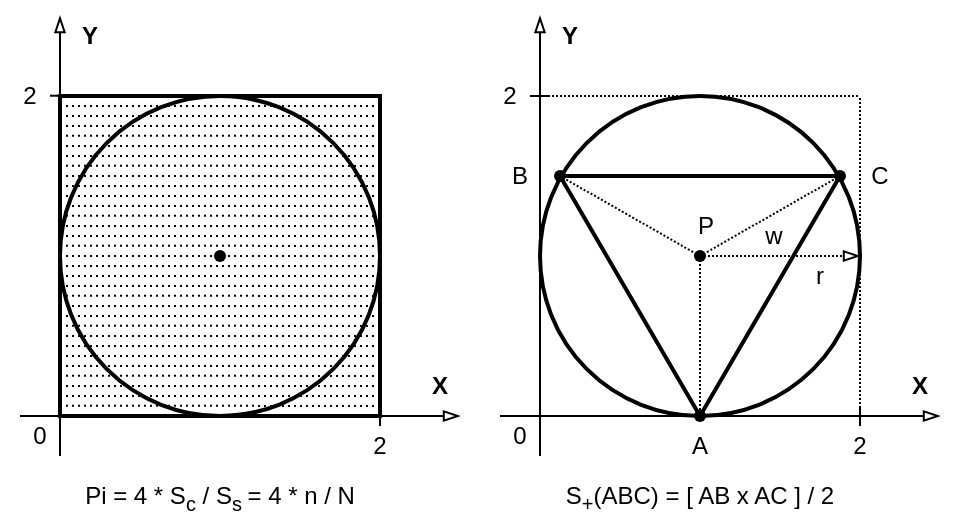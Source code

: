 <mxfile version="26.1.0">
  <diagram name="Страница — 1" id="deotx7ExplQCpLuPv1hL">
    <mxGraphModel dx="547" dy="315" grid="1" gridSize="10" guides="1" tooltips="1" connect="1" arrows="1" fold="1" page="1" pageScale="1" pageWidth="827" pageHeight="1169" math="0" shadow="0">
      <root>
        <mxCell id="0" />
        <mxCell id="1" parent="0" />
        <mxCell id="Gl3N7lxEiyudvLg4cZRY-1" value="" style="triangle;whiteSpace=wrap;html=1;fillColor=none;direction=south;strokeWidth=2;fontFamily=Helvetica;" parent="1" vertex="1">
          <mxGeometry x="290" y="280" width="140" height="120" as="geometry" />
        </mxCell>
        <mxCell id="2nEr929HTykQZK3qHJsT-62" value="" style="ellipse;whiteSpace=wrap;html=1;aspect=fixed;fillColor=none;strokeWidth=2;fontFamily=Helvetica;" parent="1" vertex="1">
          <mxGeometry x="280" y="240" width="160" height="160" as="geometry" />
        </mxCell>
        <mxCell id="2nEr929HTykQZK3qHJsT-6" value="" style="whiteSpace=wrap;html=1;aspect=fixed;fillColor=none;strokeWidth=2;fontFamily=Helvetica;" parent="1" vertex="1">
          <mxGeometry x="40" y="240" width="160" height="160" as="geometry" />
        </mxCell>
        <mxCell id="2nEr929HTykQZK3qHJsT-1" value="" style="endArrow=blockThin;html=1;rounded=0;endFill=0;strokeWidth=1;fontFamily=Helvetica;" parent="1" edge="1">
          <mxGeometry width="50" height="50" relative="1" as="geometry">
            <mxPoint x="40" y="420" as="sourcePoint" />
            <mxPoint x="40" y="200" as="targetPoint" />
          </mxGeometry>
        </mxCell>
        <mxCell id="2nEr929HTykQZK3qHJsT-2" value="" style="endArrow=blockThin;html=1;rounded=0;endFill=0;strokeWidth=1;fontFamily=Helvetica;" parent="1" edge="1">
          <mxGeometry width="50" height="50" relative="1" as="geometry">
            <mxPoint x="20" y="400" as="sourcePoint" />
            <mxPoint x="240" y="400" as="targetPoint" />
          </mxGeometry>
        </mxCell>
        <mxCell id="2nEr929HTykQZK3qHJsT-5" value="" style="ellipse;whiteSpace=wrap;html=1;aspect=fixed;fillColor=none;strokeWidth=2;fontFamily=Helvetica;" parent="1" vertex="1">
          <mxGeometry x="40" y="240" width="160" height="160" as="geometry" />
        </mxCell>
        <mxCell id="2nEr929HTykQZK3qHJsT-43" value="" style="endArrow=none;dashed=1;html=1;dashPattern=1 2;strokeWidth=1;rounded=0;fontFamily=Helvetica;" parent="1" edge="1">
          <mxGeometry width="50" height="50" relative="1" as="geometry">
            <mxPoint x="40" y="390" as="sourcePoint" />
            <mxPoint x="200" y="390" as="targetPoint" />
          </mxGeometry>
        </mxCell>
        <mxCell id="2nEr929HTykQZK3qHJsT-46" value="" style="endArrow=none;dashed=1;html=1;dashPattern=1 2;strokeWidth=1;rounded=0;fontFamily=Helvetica;" parent="1" edge="1">
          <mxGeometry width="50" height="50" relative="1" as="geometry">
            <mxPoint x="40" y="394.84" as="sourcePoint" />
            <mxPoint x="200" y="395" as="targetPoint" />
          </mxGeometry>
        </mxCell>
        <mxCell id="2nEr929HTykQZK3qHJsT-55" value="&lt;b&gt;X&lt;/b&gt;" style="text;html=1;align=center;verticalAlign=middle;whiteSpace=wrap;rounded=0;fontFamily=Helvetica;" parent="1" vertex="1">
          <mxGeometry x="220" y="370" width="20" height="30" as="geometry" />
        </mxCell>
        <mxCell id="2nEr929HTykQZK3qHJsT-56" value="&lt;font&gt;&lt;b&gt;Y&lt;/b&gt;&lt;/font&gt;" style="text;html=1;align=center;verticalAlign=middle;whiteSpace=wrap;rounded=0;fontFamily=Helvetica;" parent="1" vertex="1">
          <mxGeometry x="40" y="200" width="30" height="20" as="geometry" />
        </mxCell>
        <mxCell id="2nEr929HTykQZK3qHJsT-57" value="Pi = 4 * S&lt;sub style=&quot;&quot;&gt;c&lt;/sub&gt;&amp;nbsp;/ S&lt;sub style=&quot;&quot;&gt;s&amp;nbsp;&lt;/sub&gt;= 4 * n / N" style="text;html=1;align=center;verticalAlign=middle;whiteSpace=wrap;rounded=0;fontFamily=Helvetica;" parent="1" vertex="1">
          <mxGeometry x="20" y="431" width="200" height="20" as="geometry" />
        </mxCell>
        <mxCell id="2nEr929HTykQZK3qHJsT-58" value="" style="endArrow=blockThin;html=1;rounded=0;endFill=0;strokeWidth=1;exitX=1;exitY=1;exitDx=0;exitDy=0;fontFamily=Helvetica;" parent="1" source="2nEr929HTykQZK3qHJsT-69" edge="1">
          <mxGeometry width="50" height="50" relative="1" as="geometry">
            <mxPoint x="280" y="400" as="sourcePoint" />
            <mxPoint x="280" y="200" as="targetPoint" />
          </mxGeometry>
        </mxCell>
        <mxCell id="2nEr929HTykQZK3qHJsT-59" value="&lt;font&gt;&lt;b&gt;Y&lt;/b&gt;&lt;/font&gt;" style="text;html=1;align=center;verticalAlign=middle;whiteSpace=wrap;rounded=0;fontFamily=Helvetica;" parent="1" vertex="1">
          <mxGeometry x="280" y="200" width="30" height="20" as="geometry" />
        </mxCell>
        <mxCell id="2nEr929HTykQZK3qHJsT-60" value="" style="endArrow=blockThin;html=1;rounded=0;endFill=0;strokeWidth=1;exitX=0;exitY=0;exitDx=0;exitDy=0;fontFamily=Helvetica;" parent="1" source="2nEr929HTykQZK3qHJsT-69" edge="1">
          <mxGeometry width="50" height="50" relative="1" as="geometry">
            <mxPoint x="280" y="400" as="sourcePoint" />
            <mxPoint x="480" y="400" as="targetPoint" />
          </mxGeometry>
        </mxCell>
        <mxCell id="2nEr929HTykQZK3qHJsT-61" value="&lt;font&gt;&lt;b&gt;X&lt;/b&gt;&lt;/font&gt;" style="text;html=1;align=center;verticalAlign=middle;whiteSpace=wrap;rounded=0;fontFamily=Helvetica;" parent="1" vertex="1">
          <mxGeometry x="460" y="370" width="20" height="30" as="geometry" />
        </mxCell>
        <mxCell id="2nEr929HTykQZK3qHJsT-66" value="&lt;font&gt;P&lt;/font&gt;" style="text;html=1;align=center;verticalAlign=middle;whiteSpace=wrap;rounded=0;fontFamily=Helvetica;" parent="1" vertex="1">
          <mxGeometry x="353" y="290" width="20" height="30" as="geometry" />
        </mxCell>
        <mxCell id="2nEr929HTykQZK3qHJsT-67" value="&lt;font&gt;2&lt;/font&gt;" style="text;html=1;align=center;verticalAlign=middle;whiteSpace=wrap;rounded=0;fontFamily=Helvetica;" parent="1" vertex="1">
          <mxGeometry x="430" y="400" width="20" height="30" as="geometry" />
        </mxCell>
        <mxCell id="2nEr929HTykQZK3qHJsT-68" value="&lt;font&gt;2&lt;/font&gt;" style="text;html=1;align=center;verticalAlign=middle;whiteSpace=wrap;rounded=0;fontFamily=Helvetica;" parent="1" vertex="1">
          <mxGeometry x="250" y="230" width="30" height="20" as="geometry" />
        </mxCell>
        <mxCell id="2nEr929HTykQZK3qHJsT-69" value="&lt;font&gt;0&lt;/font&gt;" style="text;html=1;align=center;verticalAlign=middle;whiteSpace=wrap;rounded=0;fontFamily=Helvetica;" parent="1" vertex="1">
          <mxGeometry x="260" y="400" width="20" height="20" as="geometry" />
        </mxCell>
        <mxCell id="2nEr929HTykQZK3qHJsT-70" value="&lt;font&gt;0&lt;/font&gt;" style="text;html=1;align=center;verticalAlign=middle;whiteSpace=wrap;rounded=0;fontFamily=Helvetica;" parent="1" vertex="1">
          <mxGeometry x="20" y="400" width="20" height="20" as="geometry" />
        </mxCell>
        <mxCell id="2nEr929HTykQZK3qHJsT-71" value="&lt;font&gt;2&lt;/font&gt;" style="text;html=1;align=center;verticalAlign=middle;whiteSpace=wrap;rounded=0;fontFamily=Helvetica;" parent="1" vertex="1">
          <mxGeometry x="190" y="400" width="20" height="30" as="geometry" />
        </mxCell>
        <mxCell id="2nEr929HTykQZK3qHJsT-72" value="2" style="text;html=1;align=center;verticalAlign=middle;whiteSpace=wrap;rounded=0;fontFamily=Helvetica;" parent="1" vertex="1">
          <mxGeometry x="10" y="230" width="30" height="20" as="geometry" />
        </mxCell>
        <mxCell id="2nEr929HTykQZK3qHJsT-80" value="" style="endArrow=none;dashed=1;html=1;dashPattern=1 2;strokeWidth=1;rounded=0;fontFamily=Helvetica;" parent="1" edge="1">
          <mxGeometry width="50" height="50" relative="1" as="geometry">
            <mxPoint x="40" y="385" as="sourcePoint" />
            <mxPoint x="200" y="385" as="targetPoint" />
          </mxGeometry>
        </mxCell>
        <mxCell id="2nEr929HTykQZK3qHJsT-82" value="" style="endArrow=none;dashed=1;html=1;dashPattern=1 2;strokeWidth=1;rounded=0;fontFamily=Helvetica;" parent="1" edge="1">
          <mxGeometry width="50" height="50" relative="1" as="geometry">
            <mxPoint x="40" y="375" as="sourcePoint" />
            <mxPoint x="200" y="375" as="targetPoint" />
          </mxGeometry>
        </mxCell>
        <mxCell id="2nEr929HTykQZK3qHJsT-83" value="" style="endArrow=none;dashed=1;html=1;dashPattern=1 2;strokeWidth=1;rounded=0;fontFamily=Helvetica;" parent="1" edge="1">
          <mxGeometry width="50" height="50" relative="1" as="geometry">
            <mxPoint x="40" y="379.84" as="sourcePoint" />
            <mxPoint x="200" y="380" as="targetPoint" />
          </mxGeometry>
        </mxCell>
        <mxCell id="2nEr929HTykQZK3qHJsT-84" value="" style="endArrow=none;dashed=1;html=1;dashPattern=1 2;strokeWidth=1;rounded=0;fontFamily=Helvetica;" parent="1" edge="1">
          <mxGeometry width="50" height="50" relative="1" as="geometry">
            <mxPoint x="40" y="370" as="sourcePoint" />
            <mxPoint x="200" y="370" as="targetPoint" />
          </mxGeometry>
        </mxCell>
        <mxCell id="2nEr929HTykQZK3qHJsT-88" value="" style="endArrow=none;dashed=1;html=1;dashPattern=1 2;strokeWidth=1;rounded=0;fontFamily=Helvetica;" parent="1" edge="1">
          <mxGeometry width="50" height="50" relative="1" as="geometry">
            <mxPoint x="40" y="365" as="sourcePoint" />
            <mxPoint x="200" y="365" as="targetPoint" />
          </mxGeometry>
        </mxCell>
        <mxCell id="2nEr929HTykQZK3qHJsT-90" value="" style="endArrow=none;dashed=1;html=1;dashPattern=1 2;strokeWidth=1;rounded=0;fontFamily=Helvetica;" parent="1" edge="1">
          <mxGeometry width="50" height="50" relative="1" as="geometry">
            <mxPoint x="40" y="360" as="sourcePoint" />
            <mxPoint x="200" y="360" as="targetPoint" />
          </mxGeometry>
        </mxCell>
        <mxCell id="2nEr929HTykQZK3qHJsT-91" value="" style="endArrow=none;dashed=1;html=1;dashPattern=1 2;strokeWidth=1;rounded=0;fontFamily=Helvetica;" parent="1" edge="1">
          <mxGeometry width="50" height="50" relative="1" as="geometry">
            <mxPoint x="40" y="350" as="sourcePoint" />
            <mxPoint x="200" y="350" as="targetPoint" />
          </mxGeometry>
        </mxCell>
        <mxCell id="2nEr929HTykQZK3qHJsT-92" value="" style="endArrow=none;dashed=1;html=1;dashPattern=1 2;strokeWidth=1;rounded=0;fontFamily=Helvetica;" parent="1" edge="1">
          <mxGeometry width="50" height="50" relative="1" as="geometry">
            <mxPoint x="40" y="354.84" as="sourcePoint" />
            <mxPoint x="200" y="355" as="targetPoint" />
          </mxGeometry>
        </mxCell>
        <mxCell id="2nEr929HTykQZK3qHJsT-93" value="" style="endArrow=none;dashed=1;html=1;dashPattern=1 2;strokeWidth=1;rounded=0;fontFamily=Helvetica;" parent="1" edge="1">
          <mxGeometry width="50" height="50" relative="1" as="geometry">
            <mxPoint x="40" y="345" as="sourcePoint" />
            <mxPoint x="200" y="345" as="targetPoint" />
          </mxGeometry>
        </mxCell>
        <mxCell id="2nEr929HTykQZK3qHJsT-94" value="" style="endArrow=none;dashed=1;html=1;dashPattern=1 2;strokeWidth=1;rounded=0;fontFamily=Helvetica;" parent="1" edge="1">
          <mxGeometry width="50" height="50" relative="1" as="geometry">
            <mxPoint x="40" y="335" as="sourcePoint" />
            <mxPoint x="200" y="335" as="targetPoint" />
          </mxGeometry>
        </mxCell>
        <mxCell id="2nEr929HTykQZK3qHJsT-95" value="" style="endArrow=none;dashed=1;html=1;dashPattern=1 2;strokeWidth=1;rounded=0;fontFamily=Helvetica;" parent="1" edge="1">
          <mxGeometry width="50" height="50" relative="1" as="geometry">
            <mxPoint x="40" y="339.84" as="sourcePoint" />
            <mxPoint x="200" y="340" as="targetPoint" />
          </mxGeometry>
        </mxCell>
        <mxCell id="2nEr929HTykQZK3qHJsT-96" value="" style="endArrow=none;dashed=1;html=1;dashPattern=1 2;strokeWidth=1;rounded=0;fontFamily=Helvetica;" parent="1" edge="1">
          <mxGeometry width="50" height="50" relative="1" as="geometry">
            <mxPoint x="40" y="330" as="sourcePoint" />
            <mxPoint x="200" y="330" as="targetPoint" />
          </mxGeometry>
        </mxCell>
        <mxCell id="2nEr929HTykQZK3qHJsT-97" value="" style="endArrow=none;dashed=1;html=1;dashPattern=1 2;strokeWidth=1;rounded=0;fontFamily=Helvetica;" parent="1" edge="1">
          <mxGeometry width="50" height="50" relative="1" as="geometry">
            <mxPoint x="40" y="325" as="sourcePoint" />
            <mxPoint x="200" y="325" as="targetPoint" />
          </mxGeometry>
        </mxCell>
        <mxCell id="2nEr929HTykQZK3qHJsT-99" value="" style="endArrow=none;dashed=1;html=1;dashPattern=1 2;strokeWidth=1;rounded=0;fontFamily=Helvetica;" parent="1" edge="1">
          <mxGeometry width="50" height="50" relative="1" as="geometry">
            <mxPoint x="40" y="310" as="sourcePoint" />
            <mxPoint x="200" y="310" as="targetPoint" />
          </mxGeometry>
        </mxCell>
        <mxCell id="2nEr929HTykQZK3qHJsT-100" value="" style="endArrow=none;dashed=1;html=1;dashPattern=1 2;strokeWidth=1;rounded=0;fontFamily=Helvetica;" parent="1" edge="1">
          <mxGeometry width="50" height="50" relative="1" as="geometry">
            <mxPoint x="40" y="314.84" as="sourcePoint" />
            <mxPoint x="200" y="315" as="targetPoint" />
          </mxGeometry>
        </mxCell>
        <mxCell id="2nEr929HTykQZK3qHJsT-101" value="" style="endArrow=none;dashed=1;html=1;dashPattern=1 2;strokeWidth=1;rounded=0;fontFamily=Helvetica;" parent="1" edge="1">
          <mxGeometry width="50" height="50" relative="1" as="geometry">
            <mxPoint x="40" y="305" as="sourcePoint" />
            <mxPoint x="200" y="305" as="targetPoint" />
          </mxGeometry>
        </mxCell>
        <mxCell id="2nEr929HTykQZK3qHJsT-102" value="" style="endArrow=none;dashed=1;html=1;dashPattern=1 2;strokeWidth=1;rounded=0;fontFamily=Helvetica;" parent="1" edge="1">
          <mxGeometry width="50" height="50" relative="1" as="geometry">
            <mxPoint x="40" y="295" as="sourcePoint" />
            <mxPoint x="200" y="295" as="targetPoint" />
          </mxGeometry>
        </mxCell>
        <mxCell id="2nEr929HTykQZK3qHJsT-103" value="" style="endArrow=none;dashed=1;html=1;dashPattern=1 2;strokeWidth=1;rounded=0;fontFamily=Helvetica;" parent="1" edge="1">
          <mxGeometry width="50" height="50" relative="1" as="geometry">
            <mxPoint x="40" y="299.84" as="sourcePoint" />
            <mxPoint x="200" y="300" as="targetPoint" />
          </mxGeometry>
        </mxCell>
        <mxCell id="2nEr929HTykQZK3qHJsT-104" value="" style="endArrow=none;dashed=1;html=1;dashPattern=1 2;strokeWidth=1;rounded=0;fontFamily=Helvetica;" parent="1" edge="1">
          <mxGeometry width="50" height="50" relative="1" as="geometry">
            <mxPoint x="40" y="290" as="sourcePoint" />
            <mxPoint x="200" y="290" as="targetPoint" />
          </mxGeometry>
        </mxCell>
        <mxCell id="2nEr929HTykQZK3qHJsT-105" value="" style="endArrow=none;dashed=1;html=1;dashPattern=1 2;strokeWidth=1;rounded=0;fontFamily=Helvetica;" parent="1" edge="1">
          <mxGeometry width="50" height="50" relative="1" as="geometry">
            <mxPoint x="40" y="285" as="sourcePoint" />
            <mxPoint x="200" y="285" as="targetPoint" />
          </mxGeometry>
        </mxCell>
        <mxCell id="2nEr929HTykQZK3qHJsT-106" value="" style="endArrow=none;dashed=1;html=1;dashPattern=1 2;strokeWidth=1;rounded=0;fontFamily=Helvetica;" parent="1" edge="1">
          <mxGeometry width="50" height="50" relative="1" as="geometry">
            <mxPoint x="40" y="280" as="sourcePoint" />
            <mxPoint x="200" y="280" as="targetPoint" />
          </mxGeometry>
        </mxCell>
        <mxCell id="2nEr929HTykQZK3qHJsT-107" value="" style="endArrow=none;dashed=1;html=1;dashPattern=1 2;strokeWidth=1;rounded=0;fontFamily=Helvetica;" parent="1" edge="1">
          <mxGeometry width="50" height="50" relative="1" as="geometry">
            <mxPoint x="40" y="270" as="sourcePoint" />
            <mxPoint x="200" y="270" as="targetPoint" />
          </mxGeometry>
        </mxCell>
        <mxCell id="2nEr929HTykQZK3qHJsT-108" value="" style="endArrow=none;dashed=1;html=1;dashPattern=1 2;strokeWidth=1;rounded=0;fontFamily=Helvetica;" parent="1" edge="1">
          <mxGeometry width="50" height="50" relative="1" as="geometry">
            <mxPoint x="40" y="274.84" as="sourcePoint" />
            <mxPoint x="200" y="275" as="targetPoint" />
          </mxGeometry>
        </mxCell>
        <mxCell id="2nEr929HTykQZK3qHJsT-109" value="" style="endArrow=none;dashed=1;html=1;dashPattern=1 2;strokeWidth=1;rounded=0;fontFamily=Helvetica;" parent="1" edge="1">
          <mxGeometry width="50" height="50" relative="1" as="geometry">
            <mxPoint x="40" y="265" as="sourcePoint" />
            <mxPoint x="200" y="265" as="targetPoint" />
          </mxGeometry>
        </mxCell>
        <mxCell id="2nEr929HTykQZK3qHJsT-110" value="" style="endArrow=none;dashed=1;html=1;dashPattern=1 2;strokeWidth=1;rounded=0;fontFamily=Helvetica;" parent="1" edge="1">
          <mxGeometry width="50" height="50" relative="1" as="geometry">
            <mxPoint x="40" y="255" as="sourcePoint" />
            <mxPoint x="200" y="255" as="targetPoint" />
          </mxGeometry>
        </mxCell>
        <mxCell id="2nEr929HTykQZK3qHJsT-111" value="" style="endArrow=none;dashed=1;html=1;dashPattern=1 2;strokeWidth=1;rounded=0;fontFamily=Helvetica;" parent="1" edge="1">
          <mxGeometry width="50" height="50" relative="1" as="geometry">
            <mxPoint x="40" y="259.84" as="sourcePoint" />
            <mxPoint x="200" y="260" as="targetPoint" />
          </mxGeometry>
        </mxCell>
        <mxCell id="2nEr929HTykQZK3qHJsT-112" value="" style="endArrow=none;dashed=1;html=1;dashPattern=1 2;strokeWidth=1;rounded=0;fontFamily=Helvetica;" parent="1" edge="1">
          <mxGeometry width="50" height="50" relative="1" as="geometry">
            <mxPoint x="40" y="250" as="sourcePoint" />
            <mxPoint x="200" y="250" as="targetPoint" />
          </mxGeometry>
        </mxCell>
        <mxCell id="2nEr929HTykQZK3qHJsT-113" value="" style="endArrow=none;dashed=1;html=1;dashPattern=1 2;strokeWidth=1;rounded=0;fontFamily=Helvetica;" parent="1" edge="1">
          <mxGeometry width="50" height="50" relative="1" as="geometry">
            <mxPoint x="40" y="245" as="sourcePoint" />
            <mxPoint x="200" y="245" as="targetPoint" />
          </mxGeometry>
        </mxCell>
        <mxCell id="2nEr929HTykQZK3qHJsT-115" value="" style="endArrow=none;dashed=1;html=1;dashPattern=1 2;strokeWidth=1;rounded=0;fontFamily=Helvetica;" parent="1" edge="1">
          <mxGeometry width="50" height="50" relative="1" as="geometry">
            <mxPoint x="40" y="320" as="sourcePoint" />
            <mxPoint x="200" y="320" as="targetPoint" />
          </mxGeometry>
        </mxCell>
        <mxCell id="2nEr929HTykQZK3qHJsT-119" value="A" style="text;html=1;align=center;verticalAlign=middle;whiteSpace=wrap;rounded=0;fontFamily=Helvetica;" parent="1" vertex="1">
          <mxGeometry x="350" y="400" width="20" height="30" as="geometry" />
        </mxCell>
        <mxCell id="2nEr929HTykQZK3qHJsT-121" value="" style="shape=waypoint;sketch=0;fillStyle=solid;size=6;pointerEvents=1;points=[];fillColor=none;resizable=0;rotatable=0;perimeter=centerPerimeter;snapToPoint=1;fontFamily=Helvetica;" parent="1" vertex="1">
          <mxGeometry x="350" y="390" width="20" height="20" as="geometry" />
        </mxCell>
        <mxCell id="2nEr929HTykQZK3qHJsT-124" value="" style="shape=waypoint;sketch=0;fillStyle=solid;size=6;pointerEvents=1;points=[];fillColor=none;resizable=0;rotatable=0;perimeter=centerPerimeter;snapToPoint=1;fontFamily=Helvetica;" parent="1" vertex="1">
          <mxGeometry x="110" y="310" width="20" height="20" as="geometry" />
        </mxCell>
        <mxCell id="2nEr929HTykQZK3qHJsT-126" value="" style="shape=waypoint;sketch=0;fillStyle=solid;size=6;pointerEvents=1;points=[];fillColor=none;resizable=0;rotatable=0;perimeter=centerPerimeter;snapToPoint=1;fontFamily=Helvetica;" parent="1" vertex="1">
          <mxGeometry x="350" y="310" width="20" height="20" as="geometry" />
        </mxCell>
        <mxCell id="2nEr929HTykQZK3qHJsT-128" value="" style="shape=waypoint;sketch=0;fillStyle=solid;size=6;pointerEvents=1;points=[];fillColor=none;resizable=0;rotatable=0;perimeter=centerPerimeter;snapToPoint=1;fontFamily=Helvetica;" parent="1" vertex="1">
          <mxGeometry x="280" y="270" width="20" height="20" as="geometry" />
        </mxCell>
        <mxCell id="2nEr929HTykQZK3qHJsT-132" value="&lt;font&gt;B&lt;/font&gt;" style="text;html=1;align=center;verticalAlign=middle;whiteSpace=wrap;rounded=0;fontFamily=Helvetica;" parent="1" vertex="1">
          <mxGeometry x="260" y="270" width="20" height="20" as="geometry" />
        </mxCell>
        <mxCell id="2nEr929HTykQZK3qHJsT-133" value="&lt;font&gt;C&lt;/font&gt;" style="text;html=1;align=center;verticalAlign=middle;whiteSpace=wrap;rounded=0;fontFamily=Helvetica;" parent="1" vertex="1">
          <mxGeometry x="440" y="270" width="20" height="20" as="geometry" />
        </mxCell>
        <mxCell id="2nEr929HTykQZK3qHJsT-135" value="" style="endArrow=none;html=1;rounded=0;endFill=0;exitDx=0;exitDy=0;exitPerimeter=0;dashed=1;dashPattern=1 1;fontFamily=Helvetica;" parent="1" source="2nEr929HTykQZK3qHJsT-127" edge="1">
          <mxGeometry width="50" height="50" relative="1" as="geometry">
            <mxPoint x="470" y="350" as="sourcePoint" />
            <mxPoint x="430" y="280" as="targetPoint" />
          </mxGeometry>
        </mxCell>
        <mxCell id="2nEr929HTykQZK3qHJsT-138" value="" style="endArrow=none;html=1;rounded=0;endFill=0;dashed=1;dashPattern=1 1;fontFamily=Helvetica;" parent="1" source="2nEr929HTykQZK3qHJsT-126" target="2nEr929HTykQZK3qHJsT-128" edge="1">
          <mxGeometry width="50" height="50" relative="1" as="geometry">
            <mxPoint x="370" y="330" as="sourcePoint" />
            <mxPoint x="440" y="290" as="targetPoint" />
          </mxGeometry>
        </mxCell>
        <mxCell id="2nEr929HTykQZK3qHJsT-139" value="" style="endArrow=none;html=1;rounded=0;endFill=0;dashed=1;dashPattern=1 1;fontFamily=Helvetica;" parent="1" source="2nEr929HTykQZK3qHJsT-126" edge="1">
          <mxGeometry width="50" height="50" relative="1" as="geometry">
            <mxPoint x="370" y="330" as="sourcePoint" />
            <mxPoint x="360" y="400" as="targetPoint" />
          </mxGeometry>
        </mxCell>
        <mxCell id="2nEr929HTykQZK3qHJsT-140" value="" style="endArrow=blockThin;html=1;rounded=0;entryX=1;entryY=0.5;entryDx=0;entryDy=0;endFill=0;fontFamily=Helvetica;dashed=1;dashPattern=1 1;" parent="1" target="2nEr929HTykQZK3qHJsT-62" edge="1">
          <mxGeometry width="50" height="50" relative="1" as="geometry">
            <mxPoint x="360" y="320" as="sourcePoint" />
            <mxPoint x="510" y="280" as="targetPoint" />
          </mxGeometry>
        </mxCell>
        <mxCell id="2nEr929HTykQZK3qHJsT-141" value="&lt;font&gt;w&lt;/font&gt;" style="text;html=1;align=center;verticalAlign=middle;whiteSpace=wrap;rounded=0;fontFamily=Helvetica;" parent="1" vertex="1">
          <mxGeometry x="387" y="300" width="20" height="20" as="geometry" />
        </mxCell>
        <mxCell id="2nEr929HTykQZK3qHJsT-142" value="S&lt;sub style=&quot;&quot;&gt;+&lt;/sub&gt;(ABC) = [ AB x AC ] / 2" style="text;html=1;align=center;verticalAlign=middle;whiteSpace=wrap;rounded=0;fontFamily=Helvetica;" parent="1" vertex="1">
          <mxGeometry x="260" y="431" width="200" height="20" as="geometry" />
        </mxCell>
        <mxCell id="2nEr929HTykQZK3qHJsT-143" value="" style="endArrow=none;html=1;rounded=0;fontFamily=Helvetica;" parent="1" edge="1">
          <mxGeometry width="50" height="50" relative="1" as="geometry">
            <mxPoint x="275" y="240" as="sourcePoint" />
            <mxPoint x="285" y="240" as="targetPoint" />
          </mxGeometry>
        </mxCell>
        <mxCell id="2nEr929HTykQZK3qHJsT-145" value="" style="endArrow=none;html=1;rounded=0;fontFamily=Helvetica;" parent="1" edge="1">
          <mxGeometry width="50" height="50" relative="1" as="geometry">
            <mxPoint x="440" y="405" as="sourcePoint" />
            <mxPoint x="440" y="395" as="targetPoint" />
          </mxGeometry>
        </mxCell>
        <mxCell id="2nEr929HTykQZK3qHJsT-146" value="" style="endArrow=none;html=1;rounded=0;fontFamily=Helvetica;" parent="1" edge="1">
          <mxGeometry width="50" height="50" relative="1" as="geometry">
            <mxPoint x="35" y="239.86" as="sourcePoint" />
            <mxPoint x="45" y="239.86" as="targetPoint" />
          </mxGeometry>
        </mxCell>
        <mxCell id="2nEr929HTykQZK3qHJsT-147" value="" style="endArrow=none;html=1;rounded=0;fontFamily=Helvetica;" parent="1" edge="1">
          <mxGeometry width="50" height="50" relative="1" as="geometry">
            <mxPoint x="200" y="405" as="sourcePoint" />
            <mxPoint x="200" y="395" as="targetPoint" />
          </mxGeometry>
        </mxCell>
        <mxCell id="2nEr929HTykQZK3qHJsT-149" value="&lt;font&gt;r&lt;/font&gt;" style="text;html=1;align=center;verticalAlign=middle;whiteSpace=wrap;rounded=0;fontFamily=Helvetica;" parent="1" vertex="1">
          <mxGeometry x="409.5" y="320" width="19.5" height="20" as="geometry" />
        </mxCell>
        <mxCell id="2nEr929HTykQZK3qHJsT-150" value="" style="endArrow=none;html=1;rounded=0;dashed=1;dashPattern=1 1;fontFamily=Helvetica;" parent="1" edge="1">
          <mxGeometry width="50" height="50" relative="1" as="geometry">
            <mxPoint x="280" y="240" as="sourcePoint" />
            <mxPoint x="440" y="240" as="targetPoint" />
          </mxGeometry>
        </mxCell>
        <mxCell id="2nEr929HTykQZK3qHJsT-152" value="" style="endArrow=none;html=1;rounded=0;exitX=0.5;exitY=0;exitDx=0;exitDy=0;dashed=1;dashPattern=1 1;fontFamily=Helvetica;" parent="1" source="2nEr929HTykQZK3qHJsT-67" edge="1">
          <mxGeometry width="50" height="50" relative="1" as="geometry">
            <mxPoint x="510" y="360" as="sourcePoint" />
            <mxPoint x="440" y="240" as="targetPoint" />
          </mxGeometry>
        </mxCell>
        <mxCell id="Gl3N7lxEiyudvLg4cZRY-5" value="" style="endArrow=none;html=1;rounded=0;endFill=0;exitX=0.68;exitY=0.62;exitDx=0;exitDy=0;exitPerimeter=0;dashed=1;dashPattern=1 1;fontFamily=Helvetica;" parent="1" source="2nEr929HTykQZK3qHJsT-126" target="2nEr929HTykQZK3qHJsT-127" edge="1">
          <mxGeometry width="50" height="50" relative="1" as="geometry">
            <mxPoint x="360" y="320" as="sourcePoint" />
            <mxPoint x="430" y="280" as="targetPoint" />
          </mxGeometry>
        </mxCell>
        <mxCell id="2nEr929HTykQZK3qHJsT-127" value="" style="shape=waypoint;sketch=0;fillStyle=solid;size=6;pointerEvents=1;points=[];fillColor=none;resizable=0;rotatable=0;perimeter=centerPerimeter;snapToPoint=1;fontFamily=Helvetica;" parent="1" vertex="1">
          <mxGeometry x="420" y="270" width="20" height="20" as="geometry" />
        </mxCell>
      </root>
    </mxGraphModel>
  </diagram>
</mxfile>
